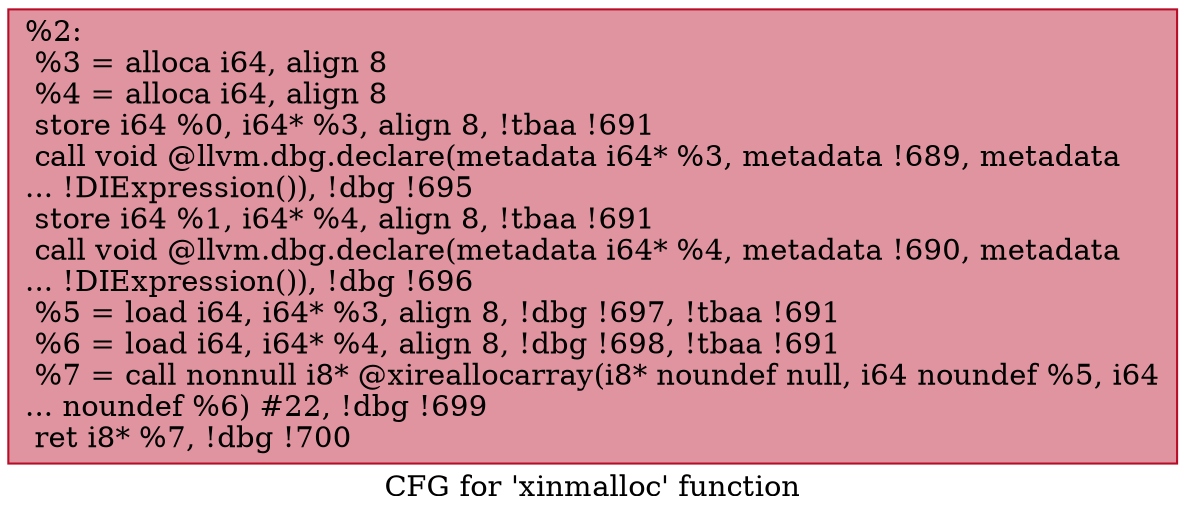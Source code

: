 digraph "CFG for 'xinmalloc' function" {
	label="CFG for 'xinmalloc' function";

	Node0x680100 [shape=record,color="#b70d28ff", style=filled, fillcolor="#b70d2870",label="{%2:\l  %3 = alloca i64, align 8\l  %4 = alloca i64, align 8\l  store i64 %0, i64* %3, align 8, !tbaa !691\l  call void @llvm.dbg.declare(metadata i64* %3, metadata !689, metadata\l... !DIExpression()), !dbg !695\l  store i64 %1, i64* %4, align 8, !tbaa !691\l  call void @llvm.dbg.declare(metadata i64* %4, metadata !690, metadata\l... !DIExpression()), !dbg !696\l  %5 = load i64, i64* %3, align 8, !dbg !697, !tbaa !691\l  %6 = load i64, i64* %4, align 8, !dbg !698, !tbaa !691\l  %7 = call nonnull i8* @xireallocarray(i8* noundef null, i64 noundef %5, i64\l... noundef %6) #22, !dbg !699\l  ret i8* %7, !dbg !700\l}"];
}
